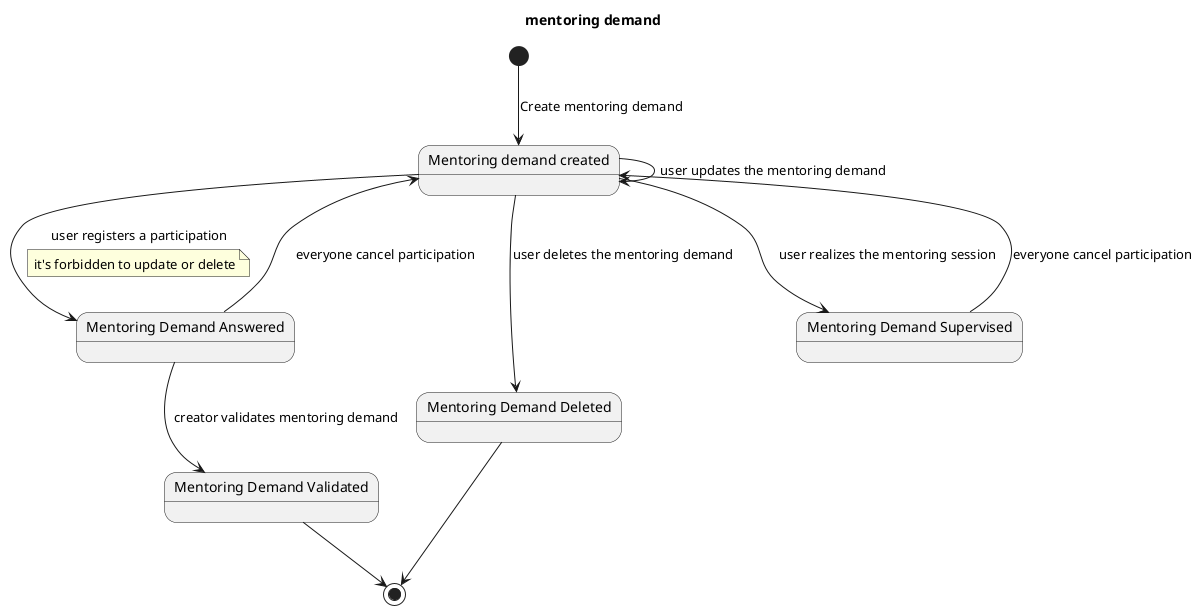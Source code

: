 @startuml

title mentoring demand

state "Mentoring demand created" as mdc
state "Mentoring Demand Answered" as mda
state "Mentoring Demand Deleted" as mdd
state "Mentoring Demand Validated" as mdv
state "Mentoring Demand Supervised" as mds

[*] --> mdc : Create mentoring demand
mdc --> mda : user registers a participation
note on link : it's forbidden to update or delete
mdc --> mds : user realizes the mentoring session
mdc --> mdd : user deletes the mentoring demand
mdc --> mdc : user updates the mentoring demand
mds --> mdc : everyone cancel participation
mda --> mdc : everyone cancel participation
mda --> mdv : creator validates mentoring demand
mdv --> [*]
mdd --> [*]

@enduml